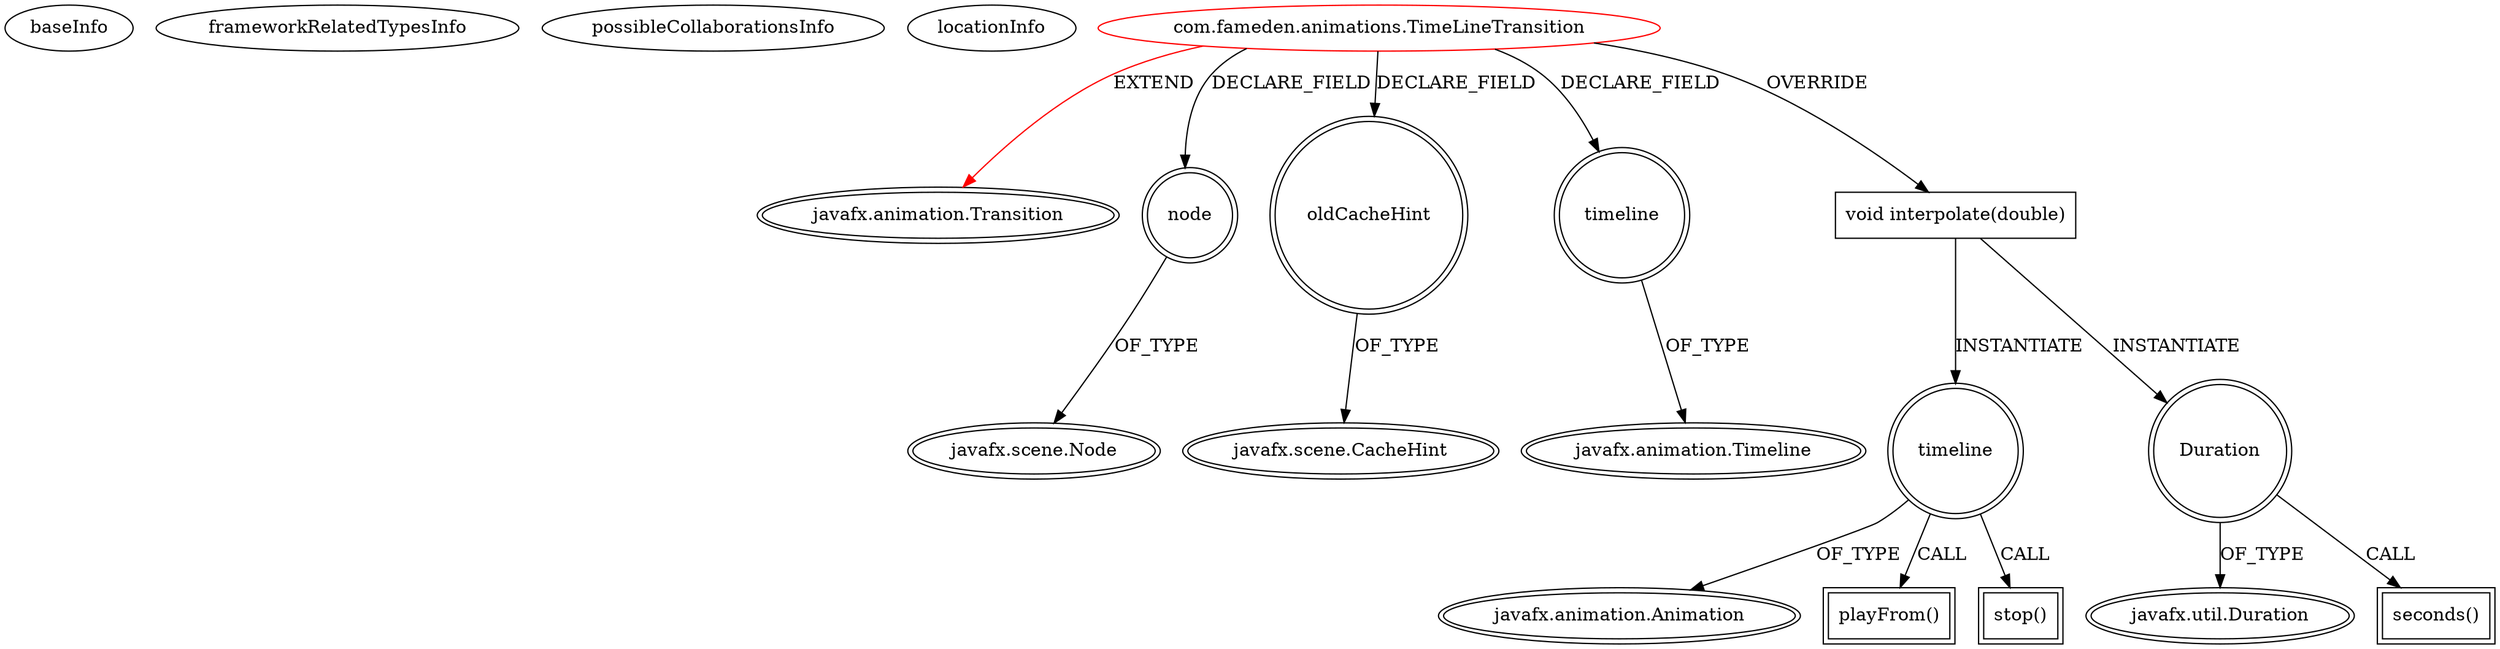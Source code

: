 digraph {
baseInfo[graphId=3997,category="extension_graph",isAnonymous=false,possibleRelation=false]
frameworkRelatedTypesInfo[0="javafx.animation.Transition"]
possibleCollaborationsInfo[]
locationInfo[projectName="ravjot28-FameDen",filePath="/ravjot28-FameDen/FameDen-master/src/com/fameden/animations/TimeLineTransition.java",contextSignature="TimeLineTransition",graphId="3997"]
0[label="com.fameden.animations.TimeLineTransition",vertexType="ROOT_CLIENT_CLASS_DECLARATION",isFrameworkType=false,color=red]
1[label="javafx.animation.Transition",vertexType="FRAMEWORK_CLASS_TYPE",isFrameworkType=true,peripheries=2]
2[label="node",vertexType="FIELD_DECLARATION",isFrameworkType=true,peripheries=2,shape=circle]
3[label="javafx.scene.Node",vertexType="FRAMEWORK_CLASS_TYPE",isFrameworkType=true,peripheries=2]
4[label="oldCacheHint",vertexType="FIELD_DECLARATION",isFrameworkType=true,peripheries=2,shape=circle]
5[label="javafx.scene.CacheHint",vertexType="FRAMEWORK_CLASS_TYPE",isFrameworkType=true,peripheries=2]
6[label="timeline",vertexType="FIELD_DECLARATION",isFrameworkType=true,peripheries=2,shape=circle]
7[label="javafx.animation.Timeline",vertexType="FRAMEWORK_CLASS_TYPE",isFrameworkType=true,peripheries=2]
8[label="void interpolate(double)",vertexType="OVERRIDING_METHOD_DECLARATION",isFrameworkType=false,shape=box]
9[label="timeline",vertexType="VARIABLE_EXPRESION",isFrameworkType=true,peripheries=2,shape=circle]
11[label="javafx.animation.Animation",vertexType="FRAMEWORK_CLASS_TYPE",isFrameworkType=true,peripheries=2]
10[label="playFrom()",vertexType="INSIDE_CALL",isFrameworkType=true,peripheries=2,shape=box]
12[label="Duration",vertexType="VARIABLE_EXPRESION",isFrameworkType=true,peripheries=2,shape=circle]
14[label="javafx.util.Duration",vertexType="FRAMEWORK_CLASS_TYPE",isFrameworkType=true,peripheries=2]
13[label="seconds()",vertexType="INSIDE_CALL",isFrameworkType=true,peripheries=2,shape=box]
16[label="stop()",vertexType="INSIDE_CALL",isFrameworkType=true,peripheries=2,shape=box]
0->1[label="EXTEND",color=red]
0->2[label="DECLARE_FIELD"]
2->3[label="OF_TYPE"]
0->4[label="DECLARE_FIELD"]
4->5[label="OF_TYPE"]
0->6[label="DECLARE_FIELD"]
6->7[label="OF_TYPE"]
0->8[label="OVERRIDE"]
8->9[label="INSTANTIATE"]
9->11[label="OF_TYPE"]
9->10[label="CALL"]
8->12[label="INSTANTIATE"]
12->14[label="OF_TYPE"]
12->13[label="CALL"]
9->16[label="CALL"]
}
